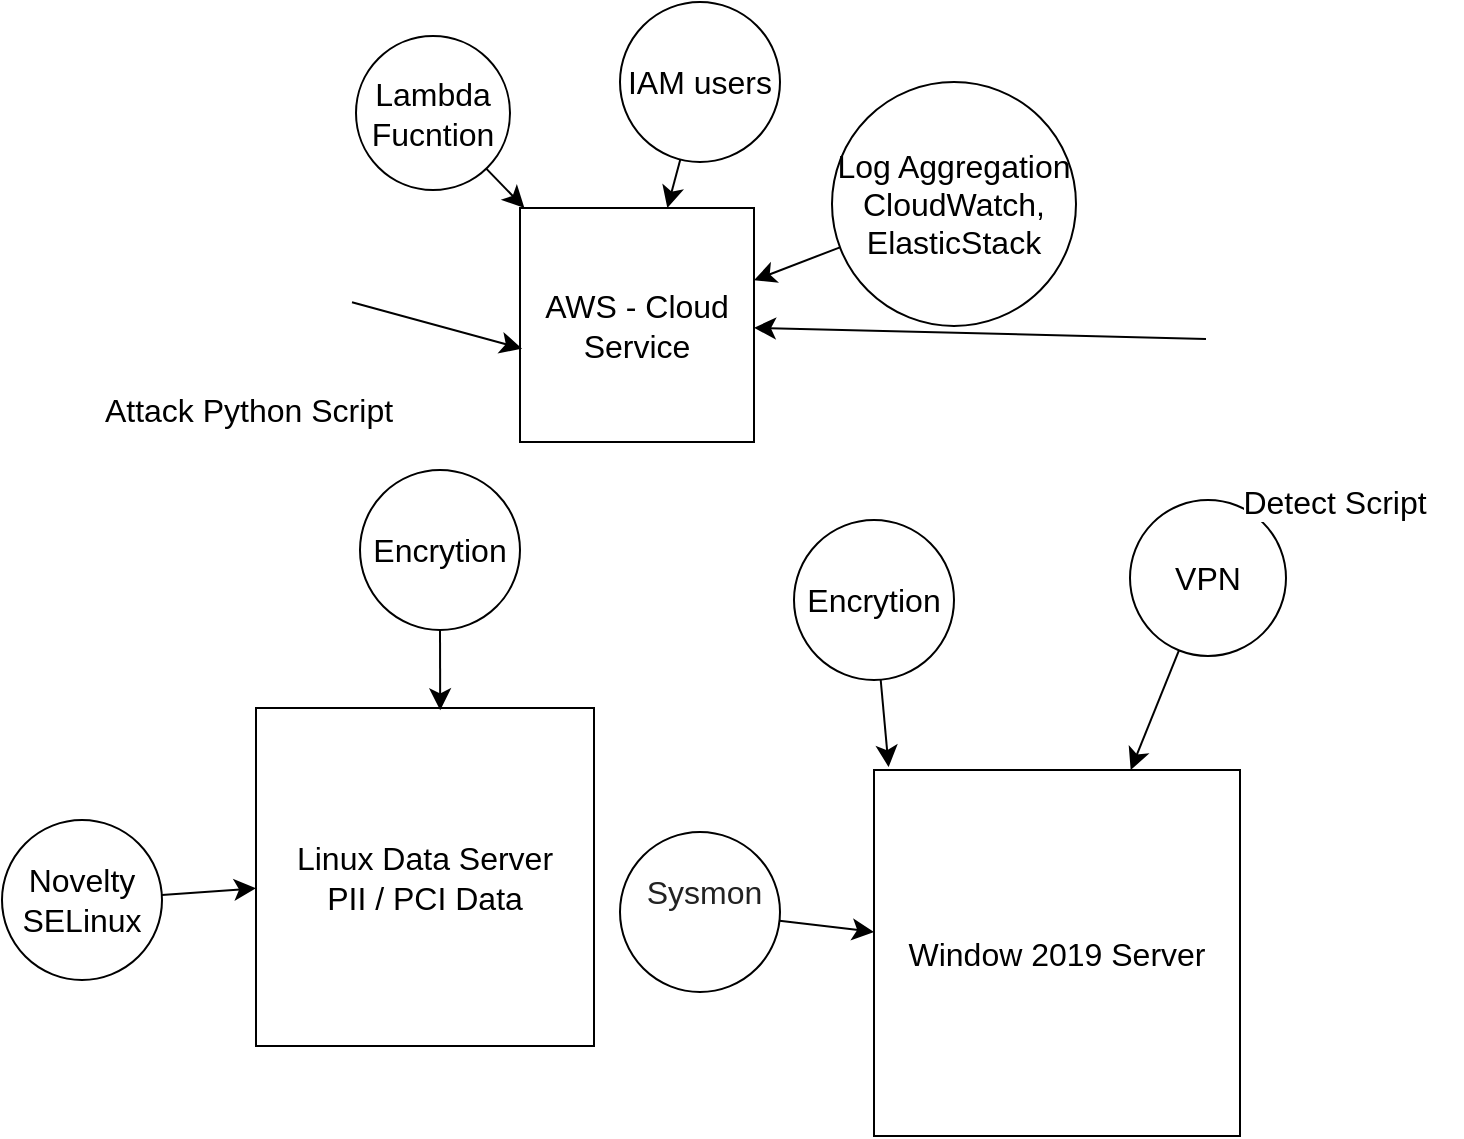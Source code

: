 <mxfile version="21.1.4" type="google">
  <diagram name="Page-1" id="Fj5d4DHtNh76A_HXBq4e">
    <mxGraphModel grid="0" page="0" gridSize="10" guides="1" tooltips="1" connect="1" arrows="1" fold="1" pageScale="1" pageWidth="850" pageHeight="1100" math="0" shadow="0">
      <root>
        <mxCell id="0" />
        <mxCell id="1" parent="0" />
        <mxCell id="wi1bxPE-I4fgc5AduZJ8-1" value="AWS - Cloud Service" style="whiteSpace=wrap;html=1;aspect=fixed;fontSize=16;" vertex="1" parent="1">
          <mxGeometry x="225" y="-35" width="117" height="117" as="geometry" />
        </mxCell>
        <mxCell id="wi1bxPE-I4fgc5AduZJ8-2" value="Window 2019 Server" style="whiteSpace=wrap;html=1;aspect=fixed;fontSize=16;" vertex="1" parent="1">
          <mxGeometry x="402" y="246" width="183" height="183" as="geometry" />
        </mxCell>
        <mxCell id="wi1bxPE-I4fgc5AduZJ8-6" style="edgeStyle=none;curved=1;rounded=0;orthogonalLoop=1;jettySize=auto;html=1;fontSize=12;startSize=8;endSize=8;" edge="1" parent="1" source="wi1bxPE-I4fgc5AduZJ8-5" target="wi1bxPE-I4fgc5AduZJ8-1">
          <mxGeometry relative="1" as="geometry" />
        </mxCell>
        <mxCell id="wi1bxPE-I4fgc5AduZJ8-5" value="Log Aggregation&lt;br&gt;CloudWatch, ElasticStack" style="ellipse;whiteSpace=wrap;html=1;aspect=fixed;fontSize=16;" vertex="1" parent="1">
          <mxGeometry x="381" y="-98" width="122" height="122" as="geometry" />
        </mxCell>
        <mxCell id="wi1bxPE-I4fgc5AduZJ8-8" value="" style="edgeStyle=none;curved=1;rounded=0;orthogonalLoop=1;jettySize=auto;html=1;fontSize=12;startSize=8;endSize=8;" edge="1" parent="1" source="wi1bxPE-I4fgc5AduZJ8-7" target="wi1bxPE-I4fgc5AduZJ8-2">
          <mxGeometry relative="1" as="geometry" />
        </mxCell>
        <mxCell id="wi1bxPE-I4fgc5AduZJ8-7" value="VPN" style="ellipse;whiteSpace=wrap;html=1;aspect=fixed;fontSize=16;" vertex="1" parent="1">
          <mxGeometry x="530" y="111" width="78" height="78" as="geometry" />
        </mxCell>
        <mxCell id="wi1bxPE-I4fgc5AduZJ8-9" value="Linux Data Server&lt;br&gt;PII / PCI Data" style="whiteSpace=wrap;html=1;aspect=fixed;fontSize=16;" vertex="1" parent="1">
          <mxGeometry x="93" y="215" width="169" height="169" as="geometry" />
        </mxCell>
        <mxCell id="wi1bxPE-I4fgc5AduZJ8-11" style="edgeStyle=none;curved=1;rounded=0;orthogonalLoop=1;jettySize=auto;html=1;entryX=0.04;entryY=-0.008;entryDx=0;entryDy=0;entryPerimeter=0;fontSize=12;startSize=8;endSize=8;" edge="1" parent="1" source="wi1bxPE-I4fgc5AduZJ8-10" target="wi1bxPE-I4fgc5AduZJ8-2">
          <mxGeometry relative="1" as="geometry" />
        </mxCell>
        <mxCell id="wi1bxPE-I4fgc5AduZJ8-10" value="Encrytion" style="ellipse;whiteSpace=wrap;html=1;aspect=fixed;fontSize=16;" vertex="1" parent="1">
          <mxGeometry x="362" y="121" width="80" height="80" as="geometry" />
        </mxCell>
        <mxCell id="wi1bxPE-I4fgc5AduZJ8-13" style="edgeStyle=none;curved=1;rounded=0;orthogonalLoop=1;jettySize=auto;html=1;entryX=0.009;entryY=0.601;entryDx=0;entryDy=0;entryPerimeter=0;fontSize=12;startSize=8;endSize=8;" edge="1" parent="1" source="wi1bxPE-I4fgc5AduZJ8-12" target="wi1bxPE-I4fgc5AduZJ8-1">
          <mxGeometry relative="1" as="geometry" />
        </mxCell>
        <mxCell id="wi1bxPE-I4fgc5AduZJ8-12" value="Attack Python Script" style="shape=image;html=1;verticalAlign=top;verticalLabelPosition=bottom;labelBackgroundColor=#ffffff;imageAspect=0;aspect=fixed;image=https://cdn1.iconfinder.com/data/icons/competitive-strategy-and-corporate-training/512/551_Alert_antivirus_attack_computer_virus_cyber_spot_security-128.png;fontSize=16;" vertex="1" parent="1">
          <mxGeometry x="37" y="-54" width="104" height="104" as="geometry" />
        </mxCell>
        <mxCell id="wi1bxPE-I4fgc5AduZJ8-15" style="edgeStyle=none;curved=1;rounded=0;orthogonalLoop=1;jettySize=auto;html=1;fontSize=12;startSize=8;endSize=8;" edge="1" parent="1" source="wi1bxPE-I4fgc5AduZJ8-14" target="wi1bxPE-I4fgc5AduZJ8-1">
          <mxGeometry relative="1" as="geometry" />
        </mxCell>
        <mxCell id="wi1bxPE-I4fgc5AduZJ8-14" value="Lambda Fucntion" style="ellipse;whiteSpace=wrap;html=1;aspect=fixed;fontSize=16;" vertex="1" parent="1">
          <mxGeometry x="143" y="-121" width="77" height="77" as="geometry" />
        </mxCell>
        <mxCell id="wi1bxPE-I4fgc5AduZJ8-17" style="edgeStyle=none;curved=1;rounded=0;orthogonalLoop=1;jettySize=auto;html=1;entryX=0.545;entryY=0.007;entryDx=0;entryDy=0;entryPerimeter=0;fontSize=12;startSize=8;endSize=8;" edge="1" parent="1" source="wi1bxPE-I4fgc5AduZJ8-16" target="wi1bxPE-I4fgc5AduZJ8-9">
          <mxGeometry relative="1" as="geometry" />
        </mxCell>
        <mxCell id="wi1bxPE-I4fgc5AduZJ8-16" value="Encrytion" style="ellipse;whiteSpace=wrap;html=1;aspect=fixed;fontSize=16;" vertex="1" parent="1">
          <mxGeometry x="145" y="96" width="80" height="80" as="geometry" />
        </mxCell>
        <mxCell id="wi1bxPE-I4fgc5AduZJ8-19" value="" style="edgeStyle=none;curved=1;rounded=0;orthogonalLoop=1;jettySize=auto;html=1;fontSize=12;startSize=8;endSize=8;" edge="1" parent="1" source="wi1bxPE-I4fgc5AduZJ8-18" target="wi1bxPE-I4fgc5AduZJ8-2">
          <mxGeometry relative="1" as="geometry" />
        </mxCell>
        <mxCell id="wi1bxPE-I4fgc5AduZJ8-18" value="&#xa;&lt;b id=&quot;docs-internal-guid-95b54148-7fff-6e05-98bb-07f9aef8554d&quot; style=&quot;font-weight:normal;&quot;&gt;&lt;span style=&quot;font-size: 12pt; font-family: Arial; color: rgb(34, 34, 34); background-color: transparent; font-weight: 400; font-style: normal; font-variant: normal; text-decoration: none; vertical-align: baseline;&quot;&gt;&amp;nbsp;Sysmon&lt;/span&gt;&lt;/b&gt;&#xa;&#xa;" style="ellipse;whiteSpace=wrap;html=1;aspect=fixed;fontSize=16;" vertex="1" parent="1">
          <mxGeometry x="275" y="277" width="80" height="80" as="geometry" />
        </mxCell>
        <mxCell id="wi1bxPE-I4fgc5AduZJ8-21" value="" style="edgeStyle=none;curved=1;rounded=0;orthogonalLoop=1;jettySize=auto;html=1;fontSize=12;startSize=8;endSize=8;" edge="1" parent="1" source="wi1bxPE-I4fgc5AduZJ8-20" target="wi1bxPE-I4fgc5AduZJ8-1">
          <mxGeometry relative="1" as="geometry" />
        </mxCell>
        <mxCell id="wi1bxPE-I4fgc5AduZJ8-20" value="IAM users" style="ellipse;whiteSpace=wrap;html=1;aspect=fixed;fontSize=16;" vertex="1" parent="1">
          <mxGeometry x="275" y="-138" width="80" height="80" as="geometry" />
        </mxCell>
        <mxCell id="wi1bxPE-I4fgc5AduZJ8-26" value="" style="edgeStyle=none;curved=1;rounded=0;orthogonalLoop=1;jettySize=auto;html=1;fontSize=12;startSize=8;endSize=8;" edge="1" parent="1" source="wi1bxPE-I4fgc5AduZJ8-22" target="wi1bxPE-I4fgc5AduZJ8-9">
          <mxGeometry relative="1" as="geometry" />
        </mxCell>
        <mxCell id="wi1bxPE-I4fgc5AduZJ8-22" value="Novelty&lt;br&gt;SELinux" style="ellipse;whiteSpace=wrap;html=1;aspect=fixed;fontSize=16;" vertex="1" parent="1">
          <mxGeometry x="-34" y="271" width="80" height="80" as="geometry" />
        </mxCell>
        <mxCell id="wi1bxPE-I4fgc5AduZJ8-28" style="edgeStyle=none;curved=1;rounded=0;orthogonalLoop=1;jettySize=auto;html=1;fontSize=12;startSize=8;endSize=8;" edge="1" parent="1" source="wi1bxPE-I4fgc5AduZJ8-27" target="wi1bxPE-I4fgc5AduZJ8-1">
          <mxGeometry relative="1" as="geometry" />
        </mxCell>
        <mxCell id="wi1bxPE-I4fgc5AduZJ8-27" value="Detect Script" style="shape=image;html=1;verticalAlign=top;verticalLabelPosition=bottom;labelBackgroundColor=#ffffff;imageAspect=0;aspect=fixed;image=https://cdn1.iconfinder.com/data/icons/competitive-strategy-and-corporate-training/512/551_Alert_antivirus_attack_computer_virus_cyber_spot_security-128.png;fontSize=16;" vertex="1" parent="1">
          <mxGeometry x="568" y="-32" width="128" height="128" as="geometry" />
        </mxCell>
      </root>
    </mxGraphModel>
  </diagram>
</mxfile>
